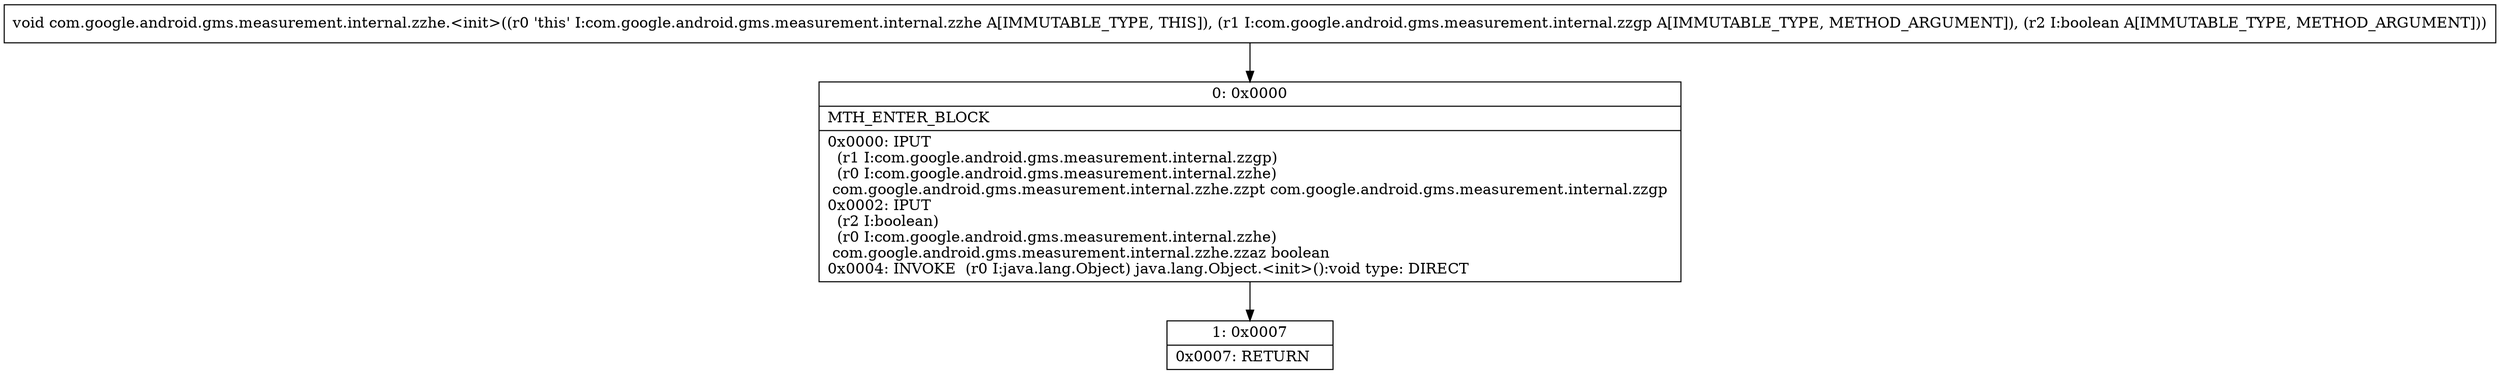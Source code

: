 digraph "CFG forcom.google.android.gms.measurement.internal.zzhe.\<init\>(Lcom\/google\/android\/gms\/measurement\/internal\/zzgp;Z)V" {
Node_0 [shape=record,label="{0\:\ 0x0000|MTH_ENTER_BLOCK\l|0x0000: IPUT  \l  (r1 I:com.google.android.gms.measurement.internal.zzgp)\l  (r0 I:com.google.android.gms.measurement.internal.zzhe)\l com.google.android.gms.measurement.internal.zzhe.zzpt com.google.android.gms.measurement.internal.zzgp \l0x0002: IPUT  \l  (r2 I:boolean)\l  (r0 I:com.google.android.gms.measurement.internal.zzhe)\l com.google.android.gms.measurement.internal.zzhe.zzaz boolean \l0x0004: INVOKE  (r0 I:java.lang.Object) java.lang.Object.\<init\>():void type: DIRECT \l}"];
Node_1 [shape=record,label="{1\:\ 0x0007|0x0007: RETURN   \l}"];
MethodNode[shape=record,label="{void com.google.android.gms.measurement.internal.zzhe.\<init\>((r0 'this' I:com.google.android.gms.measurement.internal.zzhe A[IMMUTABLE_TYPE, THIS]), (r1 I:com.google.android.gms.measurement.internal.zzgp A[IMMUTABLE_TYPE, METHOD_ARGUMENT]), (r2 I:boolean A[IMMUTABLE_TYPE, METHOD_ARGUMENT])) }"];
MethodNode -> Node_0;
Node_0 -> Node_1;
}

